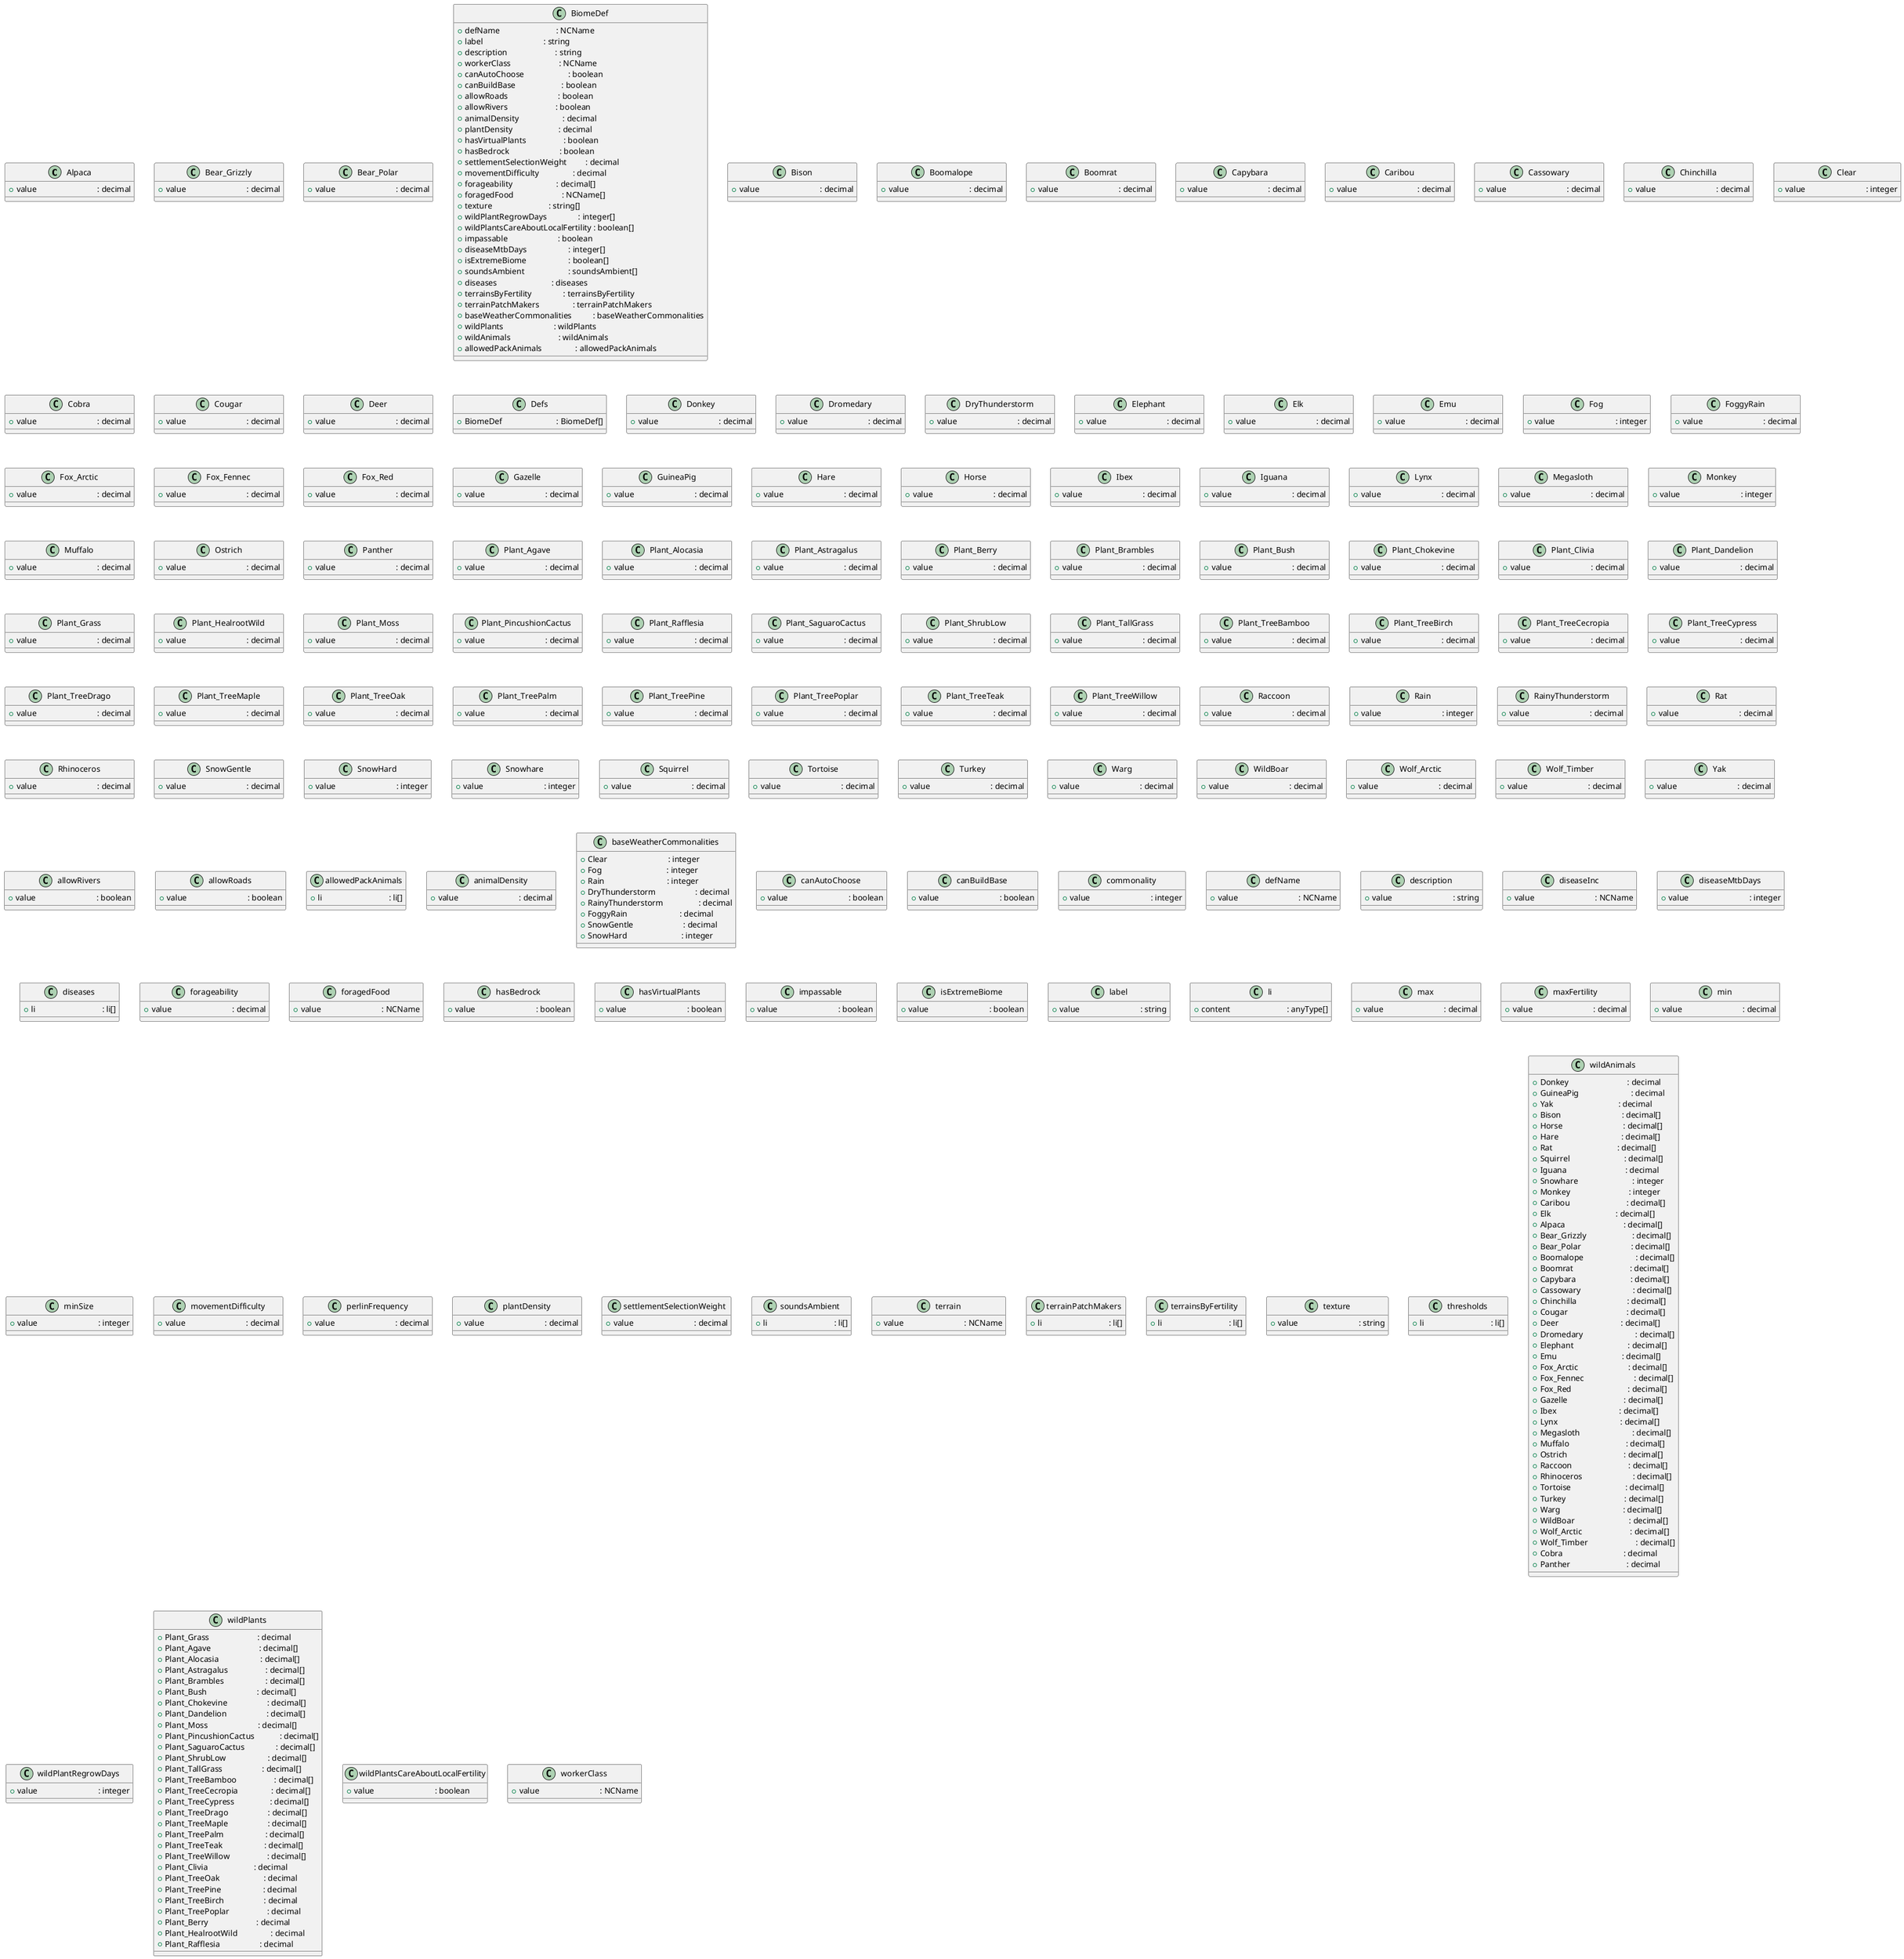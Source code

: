 @startuml

class Alpaca {
    +value                             : decimal
}
class Bear_Grizzly {
    +value                             : decimal
}
class Bear_Polar {
    +value                             : decimal
}
class BiomeDef {
    +defName                           : NCName
    +label                             : string
    +description                       : string
    +workerClass                       : NCName
    +canAutoChoose                     : boolean
    +canBuildBase                      : boolean
    +allowRoads                        : boolean
    +allowRivers                       : boolean
    +animalDensity                     : decimal
    +plantDensity                      : decimal
    +hasVirtualPlants                  : boolean
    +hasBedrock                        : boolean
    +settlementSelectionWeight         : decimal
    +movementDifficulty                : decimal
    +forageability                     : decimal[]
    +foragedFood                       : NCName[]
    +texture                           : string[]
    +wildPlantRegrowDays               : integer[]
    +wildPlantsCareAboutLocalFertility : boolean[]
    +impassable                        : boolean
    +diseaseMtbDays                    : integer[]
    +isExtremeBiome                    : boolean[]
    +soundsAmbient                     : soundsAmbient[]
    +diseases                          : diseases
    +terrainsByFertility               : terrainsByFertility
    +terrainPatchMakers                : terrainPatchMakers
    +baseWeatherCommonalities          : baseWeatherCommonalities
    +wildPlants                        : wildPlants
    +wildAnimals                       : wildAnimals
    +allowedPackAnimals                : allowedPackAnimals
}
class Bison {
    +value                             : decimal
}
class Boomalope {
    +value                             : decimal
}
class Boomrat {
    +value                             : decimal
}
class Capybara {
    +value                             : decimal
}
class Caribou {
    +value                             : decimal
}
class Cassowary {
    +value                             : decimal
}
class Chinchilla {
    +value                             : decimal
}
class Clear {
    +value                             : integer
}
class Cobra {
    +value                             : decimal
}
class Cougar {
    +value                             : decimal
}
class Deer {
    +value                             : decimal
}
class Defs {
    +BiomeDef                          : BiomeDef[]
}
class Donkey {
    +value                             : decimal
}
class Dromedary {
    +value                             : decimal
}
class DryThunderstorm {
    +value                             : decimal
}
class Elephant {
    +value                             : decimal
}
class Elk {
    +value                             : decimal
}
class Emu {
    +value                             : decimal
}
class Fog {
    +value                             : integer
}
class FoggyRain {
    +value                             : decimal
}
class Fox_Arctic {
    +value                             : decimal
}
class Fox_Fennec {
    +value                             : decimal
}
class Fox_Red {
    +value                             : decimal
}
class Gazelle {
    +value                             : decimal
}
class GuineaPig {
    +value                             : decimal
}
class Hare {
    +value                             : decimal
}
class Horse {
    +value                             : decimal
}
class Ibex {
    +value                             : decimal
}
class Iguana {
    +value                             : decimal
}
class Lynx {
    +value                             : decimal
}
class Megasloth {
    +value                             : decimal
}
class Monkey {
    +value                             : integer
}
class Muffalo {
    +value                             : decimal
}
class Ostrich {
    +value                             : decimal
}
class Panther {
    +value                             : decimal
}
class Plant_Agave {
    +value                             : decimal
}
class Plant_Alocasia {
    +value                             : decimal
}
class Plant_Astragalus {
    +value                             : decimal
}
class Plant_Berry {
    +value                             : decimal
}
class Plant_Brambles {
    +value                             : decimal
}
class Plant_Bush {
    +value                             : decimal
}
class Plant_Chokevine {
    +value                             : decimal
}
class Plant_Clivia {
    +value                             : decimal
}
class Plant_Dandelion {
    +value                             : decimal
}
class Plant_Grass {
    +value                             : decimal
}
class Plant_HealrootWild {
    +value                             : decimal
}
class Plant_Moss {
    +value                             : decimal
}
class Plant_PincushionCactus {
    +value                             : decimal
}
class Plant_Rafflesia {
    +value                             : decimal
}
class Plant_SaguaroCactus {
    +value                             : decimal
}
class Plant_ShrubLow {
    +value                             : decimal
}
class Plant_TallGrass {
    +value                             : decimal
}
class Plant_TreeBamboo {
    +value                             : decimal
}
class Plant_TreeBirch {
    +value                             : decimal
}
class Plant_TreeCecropia {
    +value                             : decimal
}
class Plant_TreeCypress {
    +value                             : decimal
}
class Plant_TreeDrago {
    +value                             : decimal
}
class Plant_TreeMaple {
    +value                             : decimal
}
class Plant_TreeOak {
    +value                             : decimal
}
class Plant_TreePalm {
    +value                             : decimal
}
class Plant_TreePine {
    +value                             : decimal
}
class Plant_TreePoplar {
    +value                             : decimal
}
class Plant_TreeTeak {
    +value                             : decimal
}
class Plant_TreeWillow {
    +value                             : decimal
}
class Raccoon {
    +value                             : decimal
}
class Rain {
    +value                             : integer
}
class RainyThunderstorm {
    +value                             : decimal
}
class Rat {
    +value                             : decimal
}
class Rhinoceros {
    +value                             : decimal
}
class SnowGentle {
    +value                             : decimal
}
class SnowHard {
    +value                             : integer
}
class Snowhare {
    +value                             : integer
}
class Squirrel {
    +value                             : decimal
}
class Tortoise {
    +value                             : decimal
}
class Turkey {
    +value                             : decimal
}
class Warg {
    +value                             : decimal
}
class WildBoar {
    +value                             : decimal
}
class Wolf_Arctic {
    +value                             : decimal
}
class Wolf_Timber {
    +value                             : decimal
}
class Yak {
    +value                             : decimal
}
class allowRivers {
    +value                             : boolean
}
class allowRoads {
    +value                             : boolean
}
class allowedPackAnimals {
    +li                                : li[]
}
class animalDensity {
    +value                             : decimal
}
class baseWeatherCommonalities {
    +Clear                             : integer
    +Fog                               : integer
    +Rain                              : integer
    +DryThunderstorm                   : decimal
    +RainyThunderstorm                 : decimal
    +FoggyRain                         : decimal
    +SnowGentle                        : decimal
    +SnowHard                          : integer
}
class canAutoChoose {
    +value                             : boolean
}
class canBuildBase {
    +value                             : boolean
}
class commonality {
    +value                             : integer
}
class defName {
    +value                             : NCName
}
class description {
    +value                             : string
}
class diseaseInc {
    +value                             : NCName
}
class diseaseMtbDays {
    +value                             : integer
}
class diseases {
    +li                                : li[]
}
class forageability {
    +value                             : decimal
}
class foragedFood {
    +value                             : NCName
}
class hasBedrock {
    +value                             : boolean
}
class hasVirtualPlants {
    +value                             : boolean
}
class impassable {
    +value                             : boolean
}
class isExtremeBiome {
    +value                             : boolean
}
class label {
    +value                             : string
}
class li {
    +content                           : anyType[]
}
class max {
    +value                             : decimal
}
class maxFertility {
    +value                             : decimal
}
class min {
    +value                             : decimal
}
class minSize {
    +value                             : integer
}
class movementDifficulty {
    +value                             : decimal
}
class perlinFrequency {
    +value                             : decimal
}
class plantDensity {
    +value                             : decimal
}
class settlementSelectionWeight {
    +value                             : decimal
}
class soundsAmbient {
    +li                                : li[]
}
class terrain {
    +value                             : NCName
}
class terrainPatchMakers {
    +li                                : li[]
}
class terrainsByFertility {
    +li                                : li[]
}
class texture {
    +value                             : string
}
class thresholds {
    +li                                : li[]
}
class wildAnimals {
    +Donkey                            : decimal
    +GuineaPig                         : decimal
    +Yak                               : decimal
    +Bison                             : decimal[]
    +Horse                             : decimal[]
    +Hare                              : decimal[]
    +Rat                               : decimal[]
    +Squirrel                          : decimal[]
    +Iguana                            : decimal
    +Snowhare                          : integer
    +Monkey                            : integer
    +Caribou                           : decimal[]
    +Elk                               : decimal[]
    +Alpaca                            : decimal[]
    +Bear_Grizzly                      : decimal[]
    +Bear_Polar                        : decimal[]
    +Boomalope                         : decimal[]
    +Boomrat                           : decimal[]
    +Capybara                          : decimal[]
    +Cassowary                         : decimal[]
    +Chinchilla                        : decimal[]
    +Cougar                            : decimal[]
    +Deer                              : decimal[]
    +Dromedary                         : decimal[]
    +Elephant                          : decimal[]
    +Emu                               : decimal[]
    +Fox_Arctic                        : decimal[]
    +Fox_Fennec                        : decimal[]
    +Fox_Red                           : decimal[]
    +Gazelle                           : decimal[]
    +Ibex                              : decimal[]
    +Lynx                              : decimal[]
    +Megasloth                         : decimal[]
    +Muffalo                           : decimal[]
    +Ostrich                           : decimal[]
    +Raccoon                           : decimal[]
    +Rhinoceros                        : decimal[]
    +Tortoise                          : decimal[]
    +Turkey                            : decimal[]
    +Warg                              : decimal[]
    +WildBoar                          : decimal[]
    +Wolf_Arctic                       : decimal[]
    +Wolf_Timber                       : decimal[]
    +Cobra                             : decimal
    +Panther                           : decimal
}
class wildPlantRegrowDays {
    +value                             : integer
}
class wildPlants {
    +Plant_Grass                       : decimal
    +Plant_Agave                       : decimal[]
    +Plant_Alocasia                    : decimal[]
    +Plant_Astragalus                  : decimal[]
    +Plant_Brambles                    : decimal[]
    +Plant_Bush                        : decimal[]
    +Plant_Chokevine                   : decimal[]
    +Plant_Dandelion                   : decimal[]
    +Plant_Moss                        : decimal[]
    +Plant_PincushionCactus            : decimal[]
    +Plant_SaguaroCactus               : decimal[]
    +Plant_ShrubLow                    : decimal[]
    +Plant_TallGrass                   : decimal[]
    +Plant_TreeBamboo                  : decimal[]
    +Plant_TreeCecropia                : decimal[]
    +Plant_TreeCypress                 : decimal[]
    +Plant_TreeDrago                   : decimal[]
    +Plant_TreeMaple                   : decimal[]
    +Plant_TreePalm                    : decimal[]
    +Plant_TreeTeak                    : decimal[]
    +Plant_TreeWillow                  : decimal[]
    +Plant_Clivia                      : decimal
    +Plant_TreeOak                     : decimal
    +Plant_TreePine                    : decimal
    +Plant_TreeBirch                   : decimal
    +Plant_TreePoplar                  : decimal
    +Plant_Berry                       : decimal
    +Plant_HealrootWild                : decimal
    +Plant_Rafflesia                   : decimal
}
class wildPlantsCareAboutLocalFertility {
    +value                             : boolean
}
class workerClass {
    +value                             : NCName
}

@enduml
